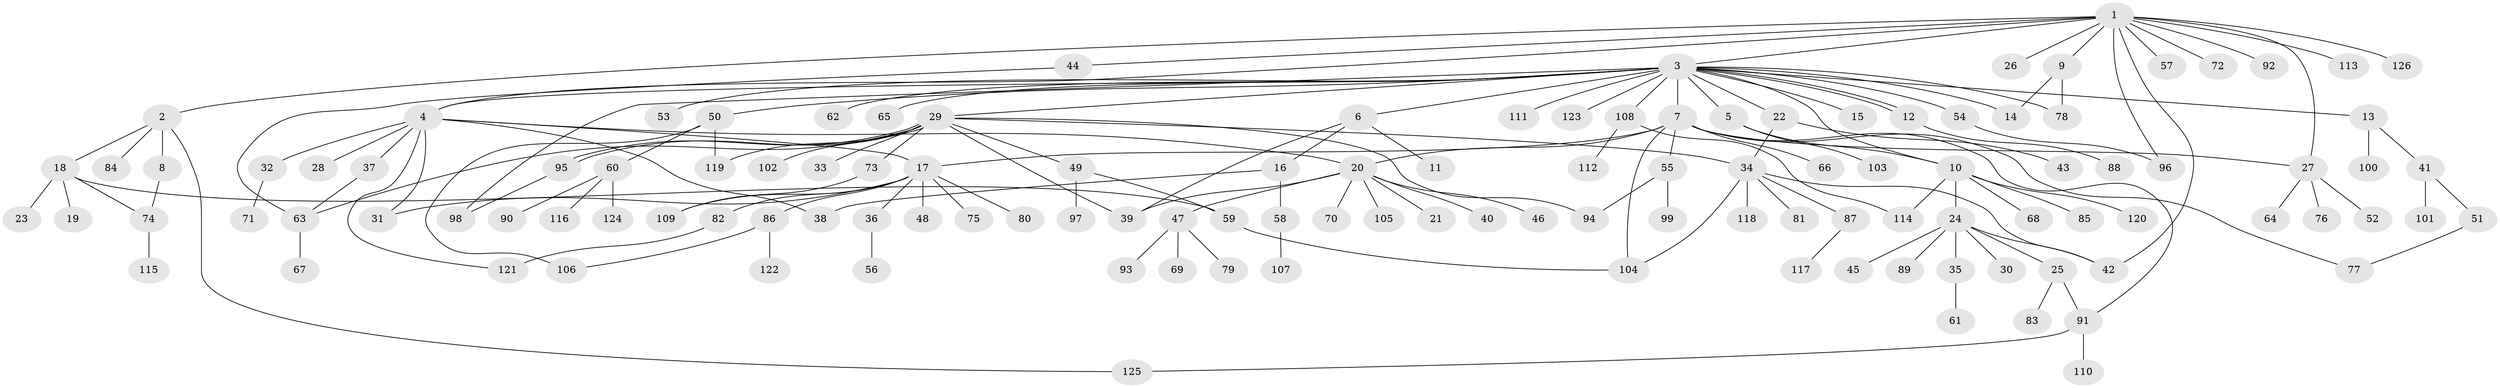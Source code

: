 // Generated by graph-tools (version 1.1) at 2025/11/02/27/25 16:11:14]
// undirected, 126 vertices, 158 edges
graph export_dot {
graph [start="1"]
  node [color=gray90,style=filled];
  1;
  2;
  3;
  4;
  5;
  6;
  7;
  8;
  9;
  10;
  11;
  12;
  13;
  14;
  15;
  16;
  17;
  18;
  19;
  20;
  21;
  22;
  23;
  24;
  25;
  26;
  27;
  28;
  29;
  30;
  31;
  32;
  33;
  34;
  35;
  36;
  37;
  38;
  39;
  40;
  41;
  42;
  43;
  44;
  45;
  46;
  47;
  48;
  49;
  50;
  51;
  52;
  53;
  54;
  55;
  56;
  57;
  58;
  59;
  60;
  61;
  62;
  63;
  64;
  65;
  66;
  67;
  68;
  69;
  70;
  71;
  72;
  73;
  74;
  75;
  76;
  77;
  78;
  79;
  80;
  81;
  82;
  83;
  84;
  85;
  86;
  87;
  88;
  89;
  90;
  91;
  92;
  93;
  94;
  95;
  96;
  97;
  98;
  99;
  100;
  101;
  102;
  103;
  104;
  105;
  106;
  107;
  108;
  109;
  110;
  111;
  112;
  113;
  114;
  115;
  116;
  117;
  118;
  119;
  120;
  121;
  122;
  123;
  124;
  125;
  126;
  1 -- 2;
  1 -- 3;
  1 -- 4;
  1 -- 9;
  1 -- 26;
  1 -- 27;
  1 -- 42;
  1 -- 44;
  1 -- 57;
  1 -- 72;
  1 -- 92;
  1 -- 96;
  1 -- 113;
  1 -- 126;
  2 -- 8;
  2 -- 18;
  2 -- 84;
  2 -- 125;
  3 -- 4;
  3 -- 5;
  3 -- 6;
  3 -- 7;
  3 -- 10;
  3 -- 12;
  3 -- 12;
  3 -- 13;
  3 -- 14;
  3 -- 15;
  3 -- 22;
  3 -- 29;
  3 -- 50;
  3 -- 53;
  3 -- 54;
  3 -- 62;
  3 -- 65;
  3 -- 78;
  3 -- 98;
  3 -- 108;
  3 -- 111;
  3 -- 123;
  4 -- 17;
  4 -- 20;
  4 -- 28;
  4 -- 31;
  4 -- 32;
  4 -- 37;
  4 -- 38;
  4 -- 121;
  5 -- 10;
  5 -- 103;
  6 -- 11;
  6 -- 16;
  6 -- 39;
  7 -- 17;
  7 -- 20;
  7 -- 27;
  7 -- 55;
  7 -- 66;
  7 -- 77;
  7 -- 91;
  7 -- 104;
  8 -- 74;
  9 -- 14;
  9 -- 78;
  10 -- 24;
  10 -- 68;
  10 -- 85;
  10 -- 114;
  10 -- 120;
  12 -- 88;
  13 -- 41;
  13 -- 100;
  16 -- 38;
  16 -- 58;
  17 -- 31;
  17 -- 36;
  17 -- 48;
  17 -- 75;
  17 -- 80;
  17 -- 82;
  17 -- 86;
  17 -- 109;
  18 -- 19;
  18 -- 23;
  18 -- 59;
  18 -- 74;
  20 -- 21;
  20 -- 39;
  20 -- 40;
  20 -- 46;
  20 -- 47;
  20 -- 70;
  20 -- 105;
  22 -- 34;
  22 -- 43;
  24 -- 25;
  24 -- 30;
  24 -- 35;
  24 -- 42;
  24 -- 45;
  24 -- 89;
  25 -- 83;
  25 -- 91;
  27 -- 52;
  27 -- 64;
  27 -- 76;
  29 -- 33;
  29 -- 34;
  29 -- 39;
  29 -- 49;
  29 -- 63;
  29 -- 73;
  29 -- 94;
  29 -- 95;
  29 -- 95;
  29 -- 102;
  29 -- 119;
  32 -- 71;
  34 -- 42;
  34 -- 81;
  34 -- 87;
  34 -- 104;
  34 -- 118;
  35 -- 61;
  36 -- 56;
  37 -- 63;
  41 -- 51;
  41 -- 101;
  44 -- 63;
  47 -- 69;
  47 -- 79;
  47 -- 93;
  49 -- 59;
  49 -- 97;
  50 -- 60;
  50 -- 106;
  50 -- 119;
  51 -- 77;
  54 -- 96;
  55 -- 94;
  55 -- 99;
  58 -- 107;
  59 -- 104;
  60 -- 90;
  60 -- 116;
  60 -- 124;
  63 -- 67;
  73 -- 109;
  74 -- 115;
  82 -- 121;
  86 -- 106;
  86 -- 122;
  87 -- 117;
  91 -- 110;
  91 -- 125;
  95 -- 98;
  108 -- 112;
  108 -- 114;
}
